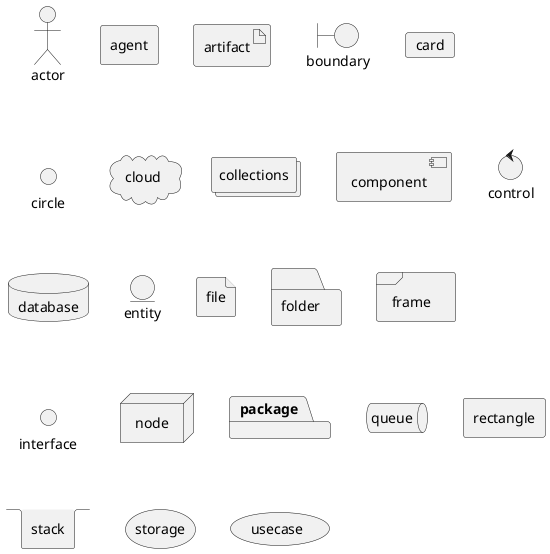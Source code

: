 @startuml
actor actor
agent agent
artifact artifact
boundary boundary
card card
circle circle
cloud cloud
collections collections
component component
control control
database database
entity entity
file file
folder folder
frame frame
interface interface
node node
package package
queue queue
rectangle rectangle
stack stack
storage storage
usecase usecase
/' hexagon hexagon '/
/' label label '/
/' person person '/
@enduml
